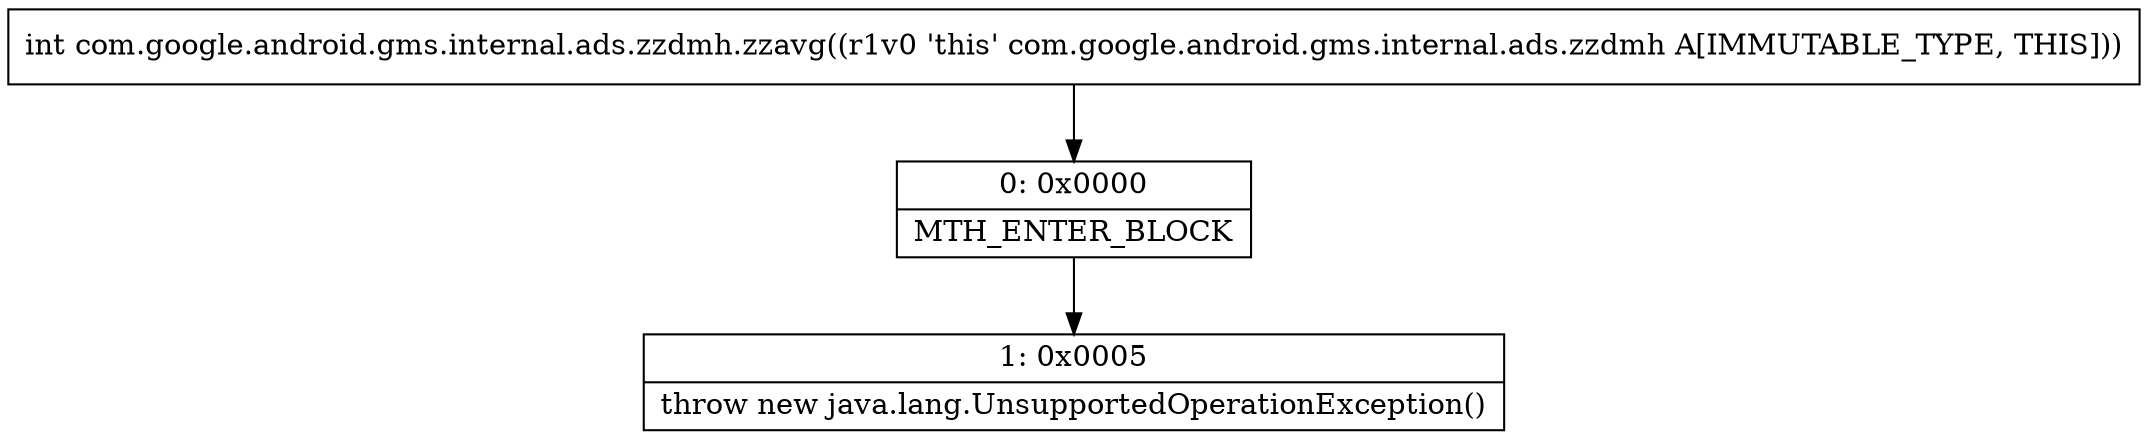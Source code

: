 digraph "CFG forcom.google.android.gms.internal.ads.zzdmh.zzavg()I" {
Node_0 [shape=record,label="{0\:\ 0x0000|MTH_ENTER_BLOCK\l}"];
Node_1 [shape=record,label="{1\:\ 0x0005|throw new java.lang.UnsupportedOperationException()\l}"];
MethodNode[shape=record,label="{int com.google.android.gms.internal.ads.zzdmh.zzavg((r1v0 'this' com.google.android.gms.internal.ads.zzdmh A[IMMUTABLE_TYPE, THIS])) }"];
MethodNode -> Node_0;
Node_0 -> Node_1;
}


